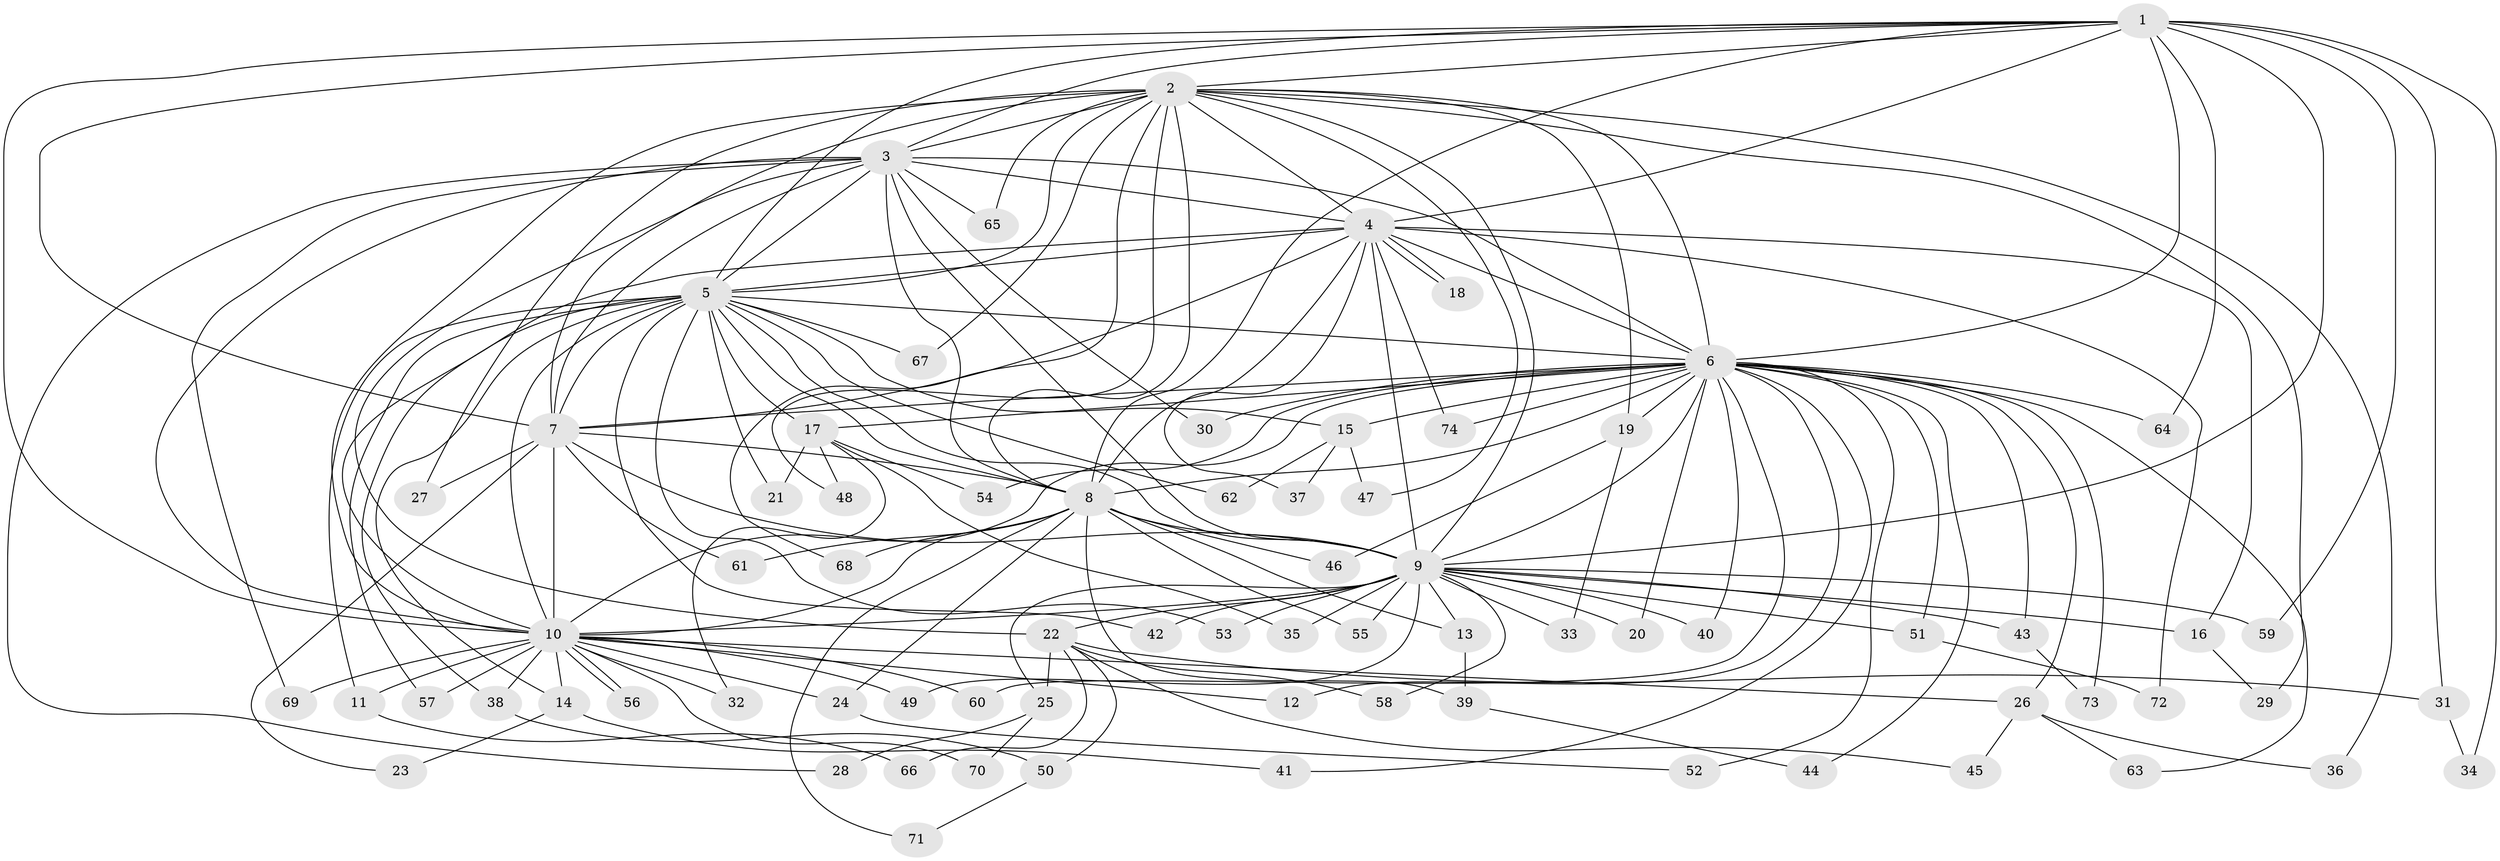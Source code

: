 // Generated by graph-tools (version 1.1) at 2025/35/03/09/25 02:35:09]
// undirected, 74 vertices, 173 edges
graph export_dot {
graph [start="1"]
  node [color=gray90,style=filled];
  1;
  2;
  3;
  4;
  5;
  6;
  7;
  8;
  9;
  10;
  11;
  12;
  13;
  14;
  15;
  16;
  17;
  18;
  19;
  20;
  21;
  22;
  23;
  24;
  25;
  26;
  27;
  28;
  29;
  30;
  31;
  32;
  33;
  34;
  35;
  36;
  37;
  38;
  39;
  40;
  41;
  42;
  43;
  44;
  45;
  46;
  47;
  48;
  49;
  50;
  51;
  52;
  53;
  54;
  55;
  56;
  57;
  58;
  59;
  60;
  61;
  62;
  63;
  64;
  65;
  66;
  67;
  68;
  69;
  70;
  71;
  72;
  73;
  74;
  1 -- 2;
  1 -- 3;
  1 -- 4;
  1 -- 5;
  1 -- 6;
  1 -- 7;
  1 -- 8;
  1 -- 9;
  1 -- 10;
  1 -- 31;
  1 -- 34;
  1 -- 59;
  1 -- 64;
  2 -- 3;
  2 -- 4;
  2 -- 5;
  2 -- 6;
  2 -- 7;
  2 -- 8;
  2 -- 9;
  2 -- 10;
  2 -- 19;
  2 -- 27;
  2 -- 29;
  2 -- 36;
  2 -- 47;
  2 -- 48;
  2 -- 65;
  2 -- 67;
  2 -- 68;
  3 -- 4;
  3 -- 5;
  3 -- 6;
  3 -- 7;
  3 -- 8;
  3 -- 9;
  3 -- 10;
  3 -- 22;
  3 -- 28;
  3 -- 30;
  3 -- 65;
  3 -- 69;
  4 -- 5;
  4 -- 6;
  4 -- 7;
  4 -- 8;
  4 -- 9;
  4 -- 10;
  4 -- 16;
  4 -- 18;
  4 -- 18;
  4 -- 37;
  4 -- 72;
  4 -- 74;
  5 -- 6;
  5 -- 7;
  5 -- 8;
  5 -- 9;
  5 -- 10;
  5 -- 11;
  5 -- 14;
  5 -- 15;
  5 -- 17;
  5 -- 21;
  5 -- 38;
  5 -- 42;
  5 -- 53;
  5 -- 57;
  5 -- 62;
  5 -- 67;
  6 -- 7;
  6 -- 8;
  6 -- 9;
  6 -- 10;
  6 -- 12;
  6 -- 15;
  6 -- 17;
  6 -- 19;
  6 -- 20;
  6 -- 26;
  6 -- 30;
  6 -- 40;
  6 -- 41;
  6 -- 43;
  6 -- 44;
  6 -- 51;
  6 -- 52;
  6 -- 54;
  6 -- 60;
  6 -- 63;
  6 -- 64;
  6 -- 73;
  6 -- 74;
  7 -- 8;
  7 -- 9;
  7 -- 10;
  7 -- 23;
  7 -- 27;
  7 -- 61;
  8 -- 9;
  8 -- 10;
  8 -- 13;
  8 -- 24;
  8 -- 39;
  8 -- 46;
  8 -- 55;
  8 -- 61;
  8 -- 68;
  8 -- 71;
  9 -- 10;
  9 -- 13;
  9 -- 16;
  9 -- 20;
  9 -- 22;
  9 -- 25;
  9 -- 33;
  9 -- 35;
  9 -- 40;
  9 -- 42;
  9 -- 43;
  9 -- 49;
  9 -- 51;
  9 -- 53;
  9 -- 55;
  9 -- 58;
  9 -- 59;
  10 -- 11;
  10 -- 12;
  10 -- 14;
  10 -- 24;
  10 -- 26;
  10 -- 32;
  10 -- 38;
  10 -- 49;
  10 -- 56;
  10 -- 56;
  10 -- 57;
  10 -- 60;
  10 -- 69;
  10 -- 70;
  11 -- 66;
  13 -- 39;
  14 -- 23;
  14 -- 41;
  15 -- 37;
  15 -- 47;
  15 -- 62;
  16 -- 29;
  17 -- 21;
  17 -- 32;
  17 -- 35;
  17 -- 48;
  17 -- 54;
  19 -- 33;
  19 -- 46;
  22 -- 25;
  22 -- 31;
  22 -- 45;
  22 -- 50;
  22 -- 58;
  22 -- 66;
  24 -- 52;
  25 -- 28;
  25 -- 70;
  26 -- 36;
  26 -- 45;
  26 -- 63;
  31 -- 34;
  38 -- 50;
  39 -- 44;
  43 -- 73;
  50 -- 71;
  51 -- 72;
}
